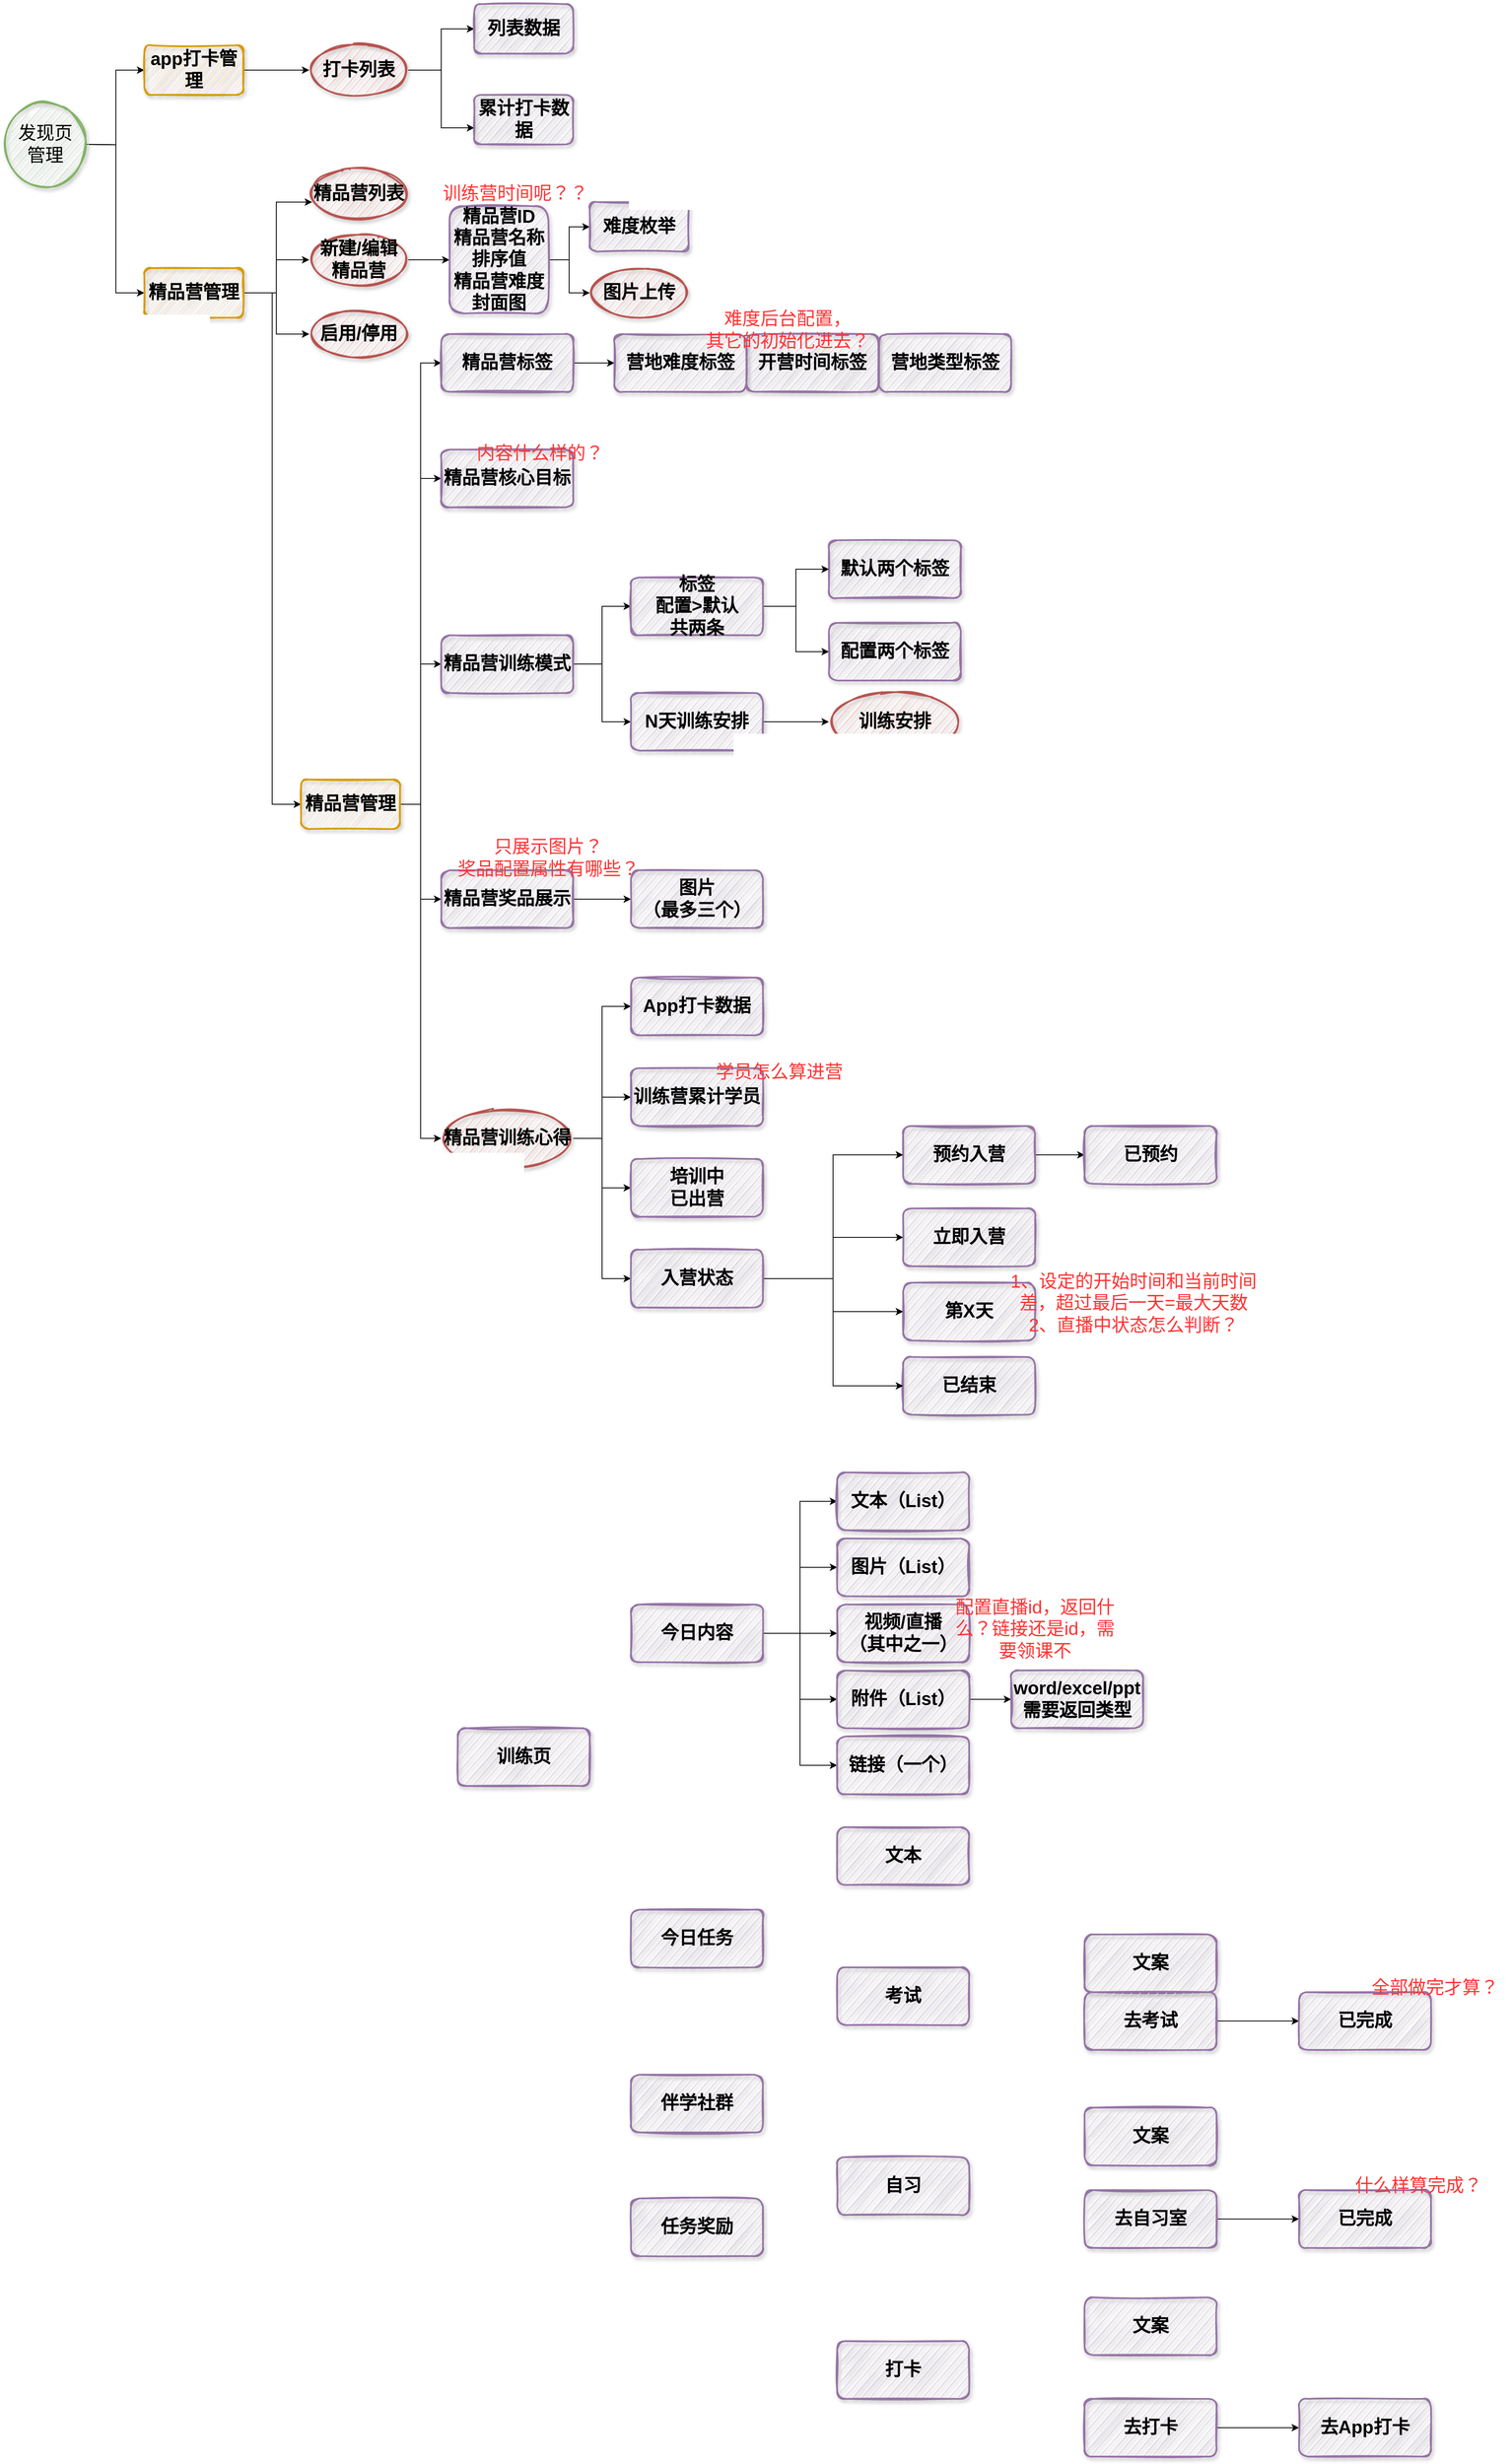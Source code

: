 <mxfile version="16.5.6" type="github">
  <diagram id="2Vl-29mJTYHd3rG5gsJs" name="Page-1">
    <mxGraphModel dx="946" dy="504" grid="1" gridSize="10" guides="1" tooltips="1" connect="1" arrows="1" fold="1" page="1" pageScale="1" pageWidth="827" pageHeight="1169" math="0" shadow="0">
      <root>
        <mxCell id="0" />
        <mxCell id="1" parent="0" />
        <mxCell id="tsZCZAis8NTeMSvLRY_F-6" style="edgeStyle=orthogonalEdgeStyle;rounded=0;orthogonalLoop=1;jettySize=auto;html=1;exitX=1;exitY=0.5;exitDx=0;exitDy=0;exitPerimeter=0;entryX=0;entryY=0.5;entryDx=0;entryDy=0;fontSize=22;" edge="1" parent="1" target="tsZCZAis8NTeMSvLRY_F-4">
          <mxGeometry relative="1" as="geometry">
            <mxPoint x="200" y="260" as="sourcePoint" />
          </mxGeometry>
        </mxCell>
        <mxCell id="tsZCZAis8NTeMSvLRY_F-7" style="edgeStyle=orthogonalEdgeStyle;rounded=0;orthogonalLoop=1;jettySize=auto;html=1;exitX=1;exitY=0.5;exitDx=0;exitDy=0;exitPerimeter=0;entryX=0;entryY=0.5;entryDx=0;entryDy=0;fontSize=22;" edge="1" parent="1" target="tsZCZAis8NTeMSvLRY_F-2">
          <mxGeometry relative="1" as="geometry">
            <mxPoint x="200" y="260" as="sourcePoint" />
          </mxGeometry>
        </mxCell>
        <mxCell id="tsZCZAis8NTeMSvLRY_F-26" value="" style="edgeStyle=orthogonalEdgeStyle;rounded=0;orthogonalLoop=1;jettySize=auto;html=1;fontSize=22;" edge="1" parent="1" source="tsZCZAis8NTeMSvLRY_F-2" target="tsZCZAis8NTeMSvLRY_F-25">
          <mxGeometry relative="1" as="geometry">
            <Array as="points">
              <mxPoint x="430" y="440" />
              <mxPoint x="430" y="330" />
            </Array>
          </mxGeometry>
        </mxCell>
        <mxCell id="tsZCZAis8NTeMSvLRY_F-28" value="" style="edgeStyle=orthogonalEdgeStyle;rounded=0;orthogonalLoop=1;jettySize=auto;html=1;fontSize=22;" edge="1" parent="1" source="tsZCZAis8NTeMSvLRY_F-2" target="tsZCZAis8NTeMSvLRY_F-27">
          <mxGeometry relative="1" as="geometry" />
        </mxCell>
        <mxCell id="tsZCZAis8NTeMSvLRY_F-30" value="" style="edgeStyle=orthogonalEdgeStyle;rounded=0;orthogonalLoop=1;jettySize=auto;html=1;fontSize=22;" edge="1" parent="1" source="tsZCZAis8NTeMSvLRY_F-2" target="tsZCZAis8NTeMSvLRY_F-29">
          <mxGeometry relative="1" as="geometry">
            <Array as="points">
              <mxPoint x="430" y="440" />
              <mxPoint x="430" y="490" />
            </Array>
          </mxGeometry>
        </mxCell>
        <mxCell id="tsZCZAis8NTeMSvLRY_F-32" style="edgeStyle=orthogonalEdgeStyle;rounded=0;orthogonalLoop=1;jettySize=auto;html=1;exitX=1;exitY=0.5;exitDx=0;exitDy=0;fontSize=22;entryX=0;entryY=0.5;entryDx=0;entryDy=0;" edge="1" parent="1" source="tsZCZAis8NTeMSvLRY_F-2" target="tsZCZAis8NTeMSvLRY_F-33">
          <mxGeometry relative="1" as="geometry">
            <mxPoint x="470" y="570" as="targetPoint" />
          </mxGeometry>
        </mxCell>
        <mxCell id="tsZCZAis8NTeMSvLRY_F-2" value="精品营管理" style="rounded=1;whiteSpace=wrap;html=1;fillColor=#ffe6cc;strokeColor=#d79b00;strokeWidth=2;gradientColor=none;shadow=1;sketch=1;fontStyle=1;fontSize=22;" vertex="1" parent="1">
          <mxGeometry x="270" y="410" width="120" height="60" as="geometry" />
        </mxCell>
        <mxCell id="tsZCZAis8NTeMSvLRY_F-14" value="" style="edgeStyle=orthogonalEdgeStyle;rounded=0;orthogonalLoop=1;jettySize=auto;html=1;fontSize=22;" edge="1" parent="1" source="tsZCZAis8NTeMSvLRY_F-4" target="tsZCZAis8NTeMSvLRY_F-13">
          <mxGeometry relative="1" as="geometry" />
        </mxCell>
        <mxCell id="tsZCZAis8NTeMSvLRY_F-4" value="app打卡管理" style="rounded=1;whiteSpace=wrap;html=1;fontSize=22;fillColor=#ffe6cc;strokeColor=#d79b00;strokeWidth=2;gradientColor=none;shadow=1;sketch=1;fontStyle=1;" vertex="1" parent="1">
          <mxGeometry x="270" y="140" width="120" height="60" as="geometry" />
        </mxCell>
        <mxCell id="tsZCZAis8NTeMSvLRY_F-12" value="发现页&lt;br&gt;管理" style="strokeWidth=2;html=1;shape=mxgraph.flowchart.start_2;whiteSpace=wrap;shadow=1;sketch=1;fontSize=22;fillColor=#d5e8d4;strokeColor=#82b366;" vertex="1" parent="1">
          <mxGeometry x="100" y="210" width="100" height="100" as="geometry" />
        </mxCell>
        <mxCell id="tsZCZAis8NTeMSvLRY_F-16" value="" style="edgeStyle=orthogonalEdgeStyle;rounded=0;orthogonalLoop=1;jettySize=auto;html=1;fontSize=22;" edge="1" parent="1" source="tsZCZAis8NTeMSvLRY_F-13" target="tsZCZAis8NTeMSvLRY_F-15">
          <mxGeometry relative="1" as="geometry" />
        </mxCell>
        <mxCell id="tsZCZAis8NTeMSvLRY_F-18" value="" style="edgeStyle=orthogonalEdgeStyle;rounded=0;orthogonalLoop=1;jettySize=auto;html=1;fontSize=22;" edge="1" parent="1" source="tsZCZAis8NTeMSvLRY_F-13" target="tsZCZAis8NTeMSvLRY_F-17">
          <mxGeometry relative="1" as="geometry">
            <Array as="points">
              <mxPoint x="630" y="170" />
              <mxPoint x="630" y="240" />
            </Array>
          </mxGeometry>
        </mxCell>
        <mxCell id="tsZCZAis8NTeMSvLRY_F-13" value="打卡列表" style="ellipse;whiteSpace=wrap;html=1;fontSize=22;fillColor=#f8cecc;strokeColor=#b85450;rounded=1;strokeWidth=2;shadow=1;sketch=1;fontStyle=1;" vertex="1" parent="1">
          <mxGeometry x="470" y="140" width="120" height="60" as="geometry" />
        </mxCell>
        <mxCell id="tsZCZAis8NTeMSvLRY_F-15" value="列表数据" style="whiteSpace=wrap;html=1;fontSize=22;fillColor=#e1d5e7;strokeColor=#9673a6;rounded=1;strokeWidth=2;shadow=1;sketch=1;fontStyle=1;" vertex="1" parent="1">
          <mxGeometry x="670" y="90" width="120" height="60" as="geometry" />
        </mxCell>
        <mxCell id="tsZCZAis8NTeMSvLRY_F-17" value="累计打卡数据" style="whiteSpace=wrap;html=1;fontSize=22;fillColor=#e1d5e7;strokeColor=#9673a6;rounded=1;strokeWidth=2;shadow=1;sketch=1;fontStyle=1;" vertex="1" parent="1">
          <mxGeometry x="670" y="200" width="120" height="60" as="geometry" />
        </mxCell>
        <mxCell id="tsZCZAis8NTeMSvLRY_F-25" value="精品营列表" style="ellipse;whiteSpace=wrap;html=1;fontSize=22;fillColor=#f8cecc;strokeColor=#b85450;rounded=1;strokeWidth=2;shadow=1;sketch=1;fontStyle=1;" vertex="1" parent="1">
          <mxGeometry x="470" y="290" width="120" height="60" as="geometry" />
        </mxCell>
        <mxCell id="tsZCZAis8NTeMSvLRY_F-38" style="edgeStyle=orthogonalEdgeStyle;rounded=0;orthogonalLoop=1;jettySize=auto;html=1;exitX=1;exitY=0.5;exitDx=0;exitDy=0;fontSize=22;" edge="1" parent="1" source="tsZCZAis8NTeMSvLRY_F-27" target="tsZCZAis8NTeMSvLRY_F-35">
          <mxGeometry relative="1" as="geometry" />
        </mxCell>
        <mxCell id="tsZCZAis8NTeMSvLRY_F-27" value="新建/编辑&lt;br&gt;精品营" style="ellipse;whiteSpace=wrap;html=1;fontSize=22;fillColor=#f8cecc;strokeColor=#b85450;rounded=1;strokeWidth=2;shadow=1;sketch=1;fontStyle=1;" vertex="1" parent="1">
          <mxGeometry x="470" y="370" width="120" height="60" as="geometry" />
        </mxCell>
        <mxCell id="tsZCZAis8NTeMSvLRY_F-29" value="启用/停用" style="ellipse;whiteSpace=wrap;html=1;fontSize=22;fillColor=#f8cecc;strokeColor=#b85450;rounded=1;strokeWidth=2;shadow=1;sketch=1;fontStyle=1;" vertex="1" parent="1">
          <mxGeometry x="470" y="460" width="120" height="60" as="geometry" />
        </mxCell>
        <mxCell id="tsZCZAis8NTeMSvLRY_F-93" style="edgeStyle=orthogonalEdgeStyle;rounded=0;orthogonalLoop=1;jettySize=auto;html=1;exitX=1;exitY=0.5;exitDx=0;exitDy=0;entryX=0;entryY=0.5;entryDx=0;entryDy=0;fontSize=22;fontColor=#FF3333;" edge="1" parent="1" source="tsZCZAis8NTeMSvLRY_F-33" target="tsZCZAis8NTeMSvLRY_F-45">
          <mxGeometry relative="1" as="geometry" />
        </mxCell>
        <mxCell id="tsZCZAis8NTeMSvLRY_F-94" style="edgeStyle=orthogonalEdgeStyle;rounded=0;orthogonalLoop=1;jettySize=auto;html=1;exitX=1;exitY=0.5;exitDx=0;exitDy=0;entryX=0;entryY=0.5;entryDx=0;entryDy=0;fontSize=22;fontColor=#FF3333;" edge="1" parent="1" source="tsZCZAis8NTeMSvLRY_F-33" target="tsZCZAis8NTeMSvLRY_F-41">
          <mxGeometry relative="1" as="geometry" />
        </mxCell>
        <mxCell id="tsZCZAis8NTeMSvLRY_F-95" style="edgeStyle=orthogonalEdgeStyle;rounded=0;orthogonalLoop=1;jettySize=auto;html=1;exitX=1;exitY=0.5;exitDx=0;exitDy=0;entryX=0;entryY=0.5;entryDx=0;entryDy=0;fontSize=22;fontColor=#FF3333;" edge="1" parent="1" source="tsZCZAis8NTeMSvLRY_F-33" target="tsZCZAis8NTeMSvLRY_F-42">
          <mxGeometry relative="1" as="geometry" />
        </mxCell>
        <mxCell id="tsZCZAis8NTeMSvLRY_F-96" style="edgeStyle=orthogonalEdgeStyle;rounded=0;orthogonalLoop=1;jettySize=auto;html=1;exitX=1;exitY=0.5;exitDx=0;exitDy=0;entryX=0;entryY=0.5;entryDx=0;entryDy=0;fontSize=22;fontColor=#FF3333;" edge="1" parent="1" source="tsZCZAis8NTeMSvLRY_F-33" target="tsZCZAis8NTeMSvLRY_F-43">
          <mxGeometry relative="1" as="geometry" />
        </mxCell>
        <mxCell id="tsZCZAis8NTeMSvLRY_F-97" style="edgeStyle=orthogonalEdgeStyle;rounded=0;orthogonalLoop=1;jettySize=auto;html=1;exitX=1;exitY=0.5;exitDx=0;exitDy=0;entryX=0;entryY=0.5;entryDx=0;entryDy=0;fontSize=22;fontColor=#FF3333;" edge="1" parent="1" source="tsZCZAis8NTeMSvLRY_F-33" target="tsZCZAis8NTeMSvLRY_F-68">
          <mxGeometry relative="1" as="geometry" />
        </mxCell>
        <mxCell id="tsZCZAis8NTeMSvLRY_F-33" value="&lt;span&gt;精品营管理&lt;/span&gt;" style="rounded=1;whiteSpace=wrap;html=1;fontSize=22;fillColor=#ffe6cc;strokeColor=#d79b00;strokeWidth=2;gradientColor=none;shadow=1;sketch=1;fontStyle=1;" vertex="1" parent="1">
          <mxGeometry x="460" y="1030" width="120" height="60" as="geometry" />
        </mxCell>
        <mxCell id="tsZCZAis8NTeMSvLRY_F-39" style="edgeStyle=orthogonalEdgeStyle;rounded=0;orthogonalLoop=1;jettySize=auto;html=1;exitX=1;exitY=0.5;exitDx=0;exitDy=0;entryX=0;entryY=0.5;entryDx=0;entryDy=0;fontSize=22;" edge="1" parent="1" source="tsZCZAis8NTeMSvLRY_F-35" target="tsZCZAis8NTeMSvLRY_F-37">
          <mxGeometry relative="1" as="geometry" />
        </mxCell>
        <mxCell id="tsZCZAis8NTeMSvLRY_F-40" style="edgeStyle=orthogonalEdgeStyle;rounded=0;orthogonalLoop=1;jettySize=auto;html=1;exitX=1;exitY=0.5;exitDx=0;exitDy=0;entryX=0;entryY=0.5;entryDx=0;entryDy=0;fontSize=22;" edge="1" parent="1" source="tsZCZAis8NTeMSvLRY_F-35" target="tsZCZAis8NTeMSvLRY_F-36">
          <mxGeometry relative="1" as="geometry" />
        </mxCell>
        <mxCell id="tsZCZAis8NTeMSvLRY_F-35" value="精品营ID&lt;br&gt;精品营名称&lt;br&gt;排序值&lt;br&gt;精品营难度&lt;br&gt;封面图" style="whiteSpace=wrap;html=1;fontSize=22;fillColor=#e1d5e7;strokeColor=#9673a6;rounded=1;strokeWidth=2;shadow=1;sketch=1;fontStyle=1;" vertex="1" parent="1">
          <mxGeometry x="640" y="335" width="120" height="130" as="geometry" />
        </mxCell>
        <mxCell id="tsZCZAis8NTeMSvLRY_F-36" value="图片上传" style="ellipse;whiteSpace=wrap;html=1;fontSize=22;fillColor=#f8cecc;strokeColor=#b85450;rounded=1;strokeWidth=2;shadow=1;sketch=1;fontStyle=1;" vertex="1" parent="1">
          <mxGeometry x="810" y="410" width="120" height="60" as="geometry" />
        </mxCell>
        <mxCell id="tsZCZAis8NTeMSvLRY_F-37" value="难度枚举" style="whiteSpace=wrap;html=1;fontSize=22;fillColor=#e1d5e7;strokeColor=#9673a6;rounded=1;strokeWidth=2;shadow=1;sketch=1;fontStyle=1;" vertex="1" parent="1">
          <mxGeometry x="810" y="330" width="120" height="60" as="geometry" />
        </mxCell>
        <mxCell id="tsZCZAis8NTeMSvLRY_F-41" value="精品营核心目标" style="whiteSpace=wrap;html=1;fontSize=22;fillColor=#e1d5e7;strokeColor=#9673a6;rounded=1;strokeWidth=2;shadow=1;sketch=1;fontStyle=1;" vertex="1" parent="1">
          <mxGeometry x="630" y="630" width="160" height="70" as="geometry" />
        </mxCell>
        <mxCell id="tsZCZAis8NTeMSvLRY_F-59" style="edgeStyle=orthogonalEdgeStyle;rounded=0;orthogonalLoop=1;jettySize=auto;html=1;exitX=1;exitY=0.5;exitDx=0;exitDy=0;entryX=0;entryY=0.5;entryDx=0;entryDy=0;fontSize=22;fontColor=#FF3333;" edge="1" parent="1" source="tsZCZAis8NTeMSvLRY_F-42" target="tsZCZAis8NTeMSvLRY_F-55">
          <mxGeometry relative="1" as="geometry" />
        </mxCell>
        <mxCell id="tsZCZAis8NTeMSvLRY_F-60" style="edgeStyle=orthogonalEdgeStyle;rounded=0;orthogonalLoop=1;jettySize=auto;html=1;exitX=1;exitY=0.5;exitDx=0;exitDy=0;entryX=0;entryY=0.5;entryDx=0;entryDy=0;fontSize=22;fontColor=#FF3333;" edge="1" parent="1" source="tsZCZAis8NTeMSvLRY_F-42" target="tsZCZAis8NTeMSvLRY_F-58">
          <mxGeometry relative="1" as="geometry" />
        </mxCell>
        <mxCell id="tsZCZAis8NTeMSvLRY_F-42" value="精品营训练模式" style="whiteSpace=wrap;html=1;fontSize=22;fillColor=#e1d5e7;strokeColor=#9673a6;rounded=1;strokeWidth=2;shadow=1;sketch=1;fontStyle=1;" vertex="1" parent="1">
          <mxGeometry x="630" y="855" width="160" height="70" as="geometry" />
        </mxCell>
        <mxCell id="tsZCZAis8NTeMSvLRY_F-62" style="edgeStyle=orthogonalEdgeStyle;rounded=0;orthogonalLoop=1;jettySize=auto;html=1;exitX=1;exitY=0.5;exitDx=0;exitDy=0;entryX=0;entryY=0.5;entryDx=0;entryDy=0;fontSize=22;fontColor=#FF3333;" edge="1" parent="1" source="tsZCZAis8NTeMSvLRY_F-43" target="tsZCZAis8NTeMSvLRY_F-61">
          <mxGeometry relative="1" as="geometry" />
        </mxCell>
        <mxCell id="tsZCZAis8NTeMSvLRY_F-43" value="精品营奖品展示" style="whiteSpace=wrap;html=1;fontSize=22;fillColor=#e1d5e7;strokeColor=#9673a6;rounded=1;strokeWidth=2;shadow=1;sketch=1;fontStyle=1;" vertex="1" parent="1">
          <mxGeometry x="630" y="1140" width="160" height="70" as="geometry" />
        </mxCell>
        <mxCell id="tsZCZAis8NTeMSvLRY_F-49" value="" style="edgeStyle=orthogonalEdgeStyle;rounded=0;orthogonalLoop=1;jettySize=auto;html=1;fontSize=22;" edge="1" parent="1" source="tsZCZAis8NTeMSvLRY_F-45" target="tsZCZAis8NTeMSvLRY_F-46">
          <mxGeometry relative="1" as="geometry" />
        </mxCell>
        <mxCell id="tsZCZAis8NTeMSvLRY_F-45" value="精品营标签" style="whiteSpace=wrap;html=1;fontSize=22;fillColor=#e1d5e7;strokeColor=#9673a6;rounded=1;strokeWidth=2;shadow=1;sketch=1;fontStyle=1;" vertex="1" parent="1">
          <mxGeometry x="630" y="490" width="160" height="70" as="geometry" />
        </mxCell>
        <mxCell id="tsZCZAis8NTeMSvLRY_F-46" value="营地难度标签" style="whiteSpace=wrap;html=1;fontSize=22;fillColor=#e1d5e7;strokeColor=#9673a6;rounded=1;strokeWidth=2;shadow=1;sketch=1;fontStyle=1;" vertex="1" parent="1">
          <mxGeometry x="840" y="490" width="160" height="70" as="geometry" />
        </mxCell>
        <mxCell id="tsZCZAis8NTeMSvLRY_F-47" value="开营时间标签" style="whiteSpace=wrap;html=1;fontSize=22;fillColor=#e1d5e7;strokeColor=#9673a6;rounded=1;strokeWidth=2;shadow=1;sketch=1;fontStyle=1;" vertex="1" parent="1">
          <mxGeometry x="1000" y="490" width="160" height="70" as="geometry" />
        </mxCell>
        <mxCell id="tsZCZAis8NTeMSvLRY_F-48" value="营地类型标签" style="whiteSpace=wrap;html=1;fontSize=22;fillColor=#e1d5e7;strokeColor=#9673a6;rounded=1;strokeWidth=2;shadow=1;sketch=1;fontStyle=1;" vertex="1" parent="1">
          <mxGeometry x="1161" y="490" width="160" height="70" as="geometry" />
        </mxCell>
        <mxCell id="tsZCZAis8NTeMSvLRY_F-50" value="&lt;font color=&quot;#ff3333&quot;&gt;难度后台配置，&lt;br&gt;其它的初始化进去？&lt;/font&gt;" style="text;html=1;strokeColor=none;fillColor=none;align=center;verticalAlign=middle;whiteSpace=wrap;rounded=0;shadow=1;sketch=1;fontSize=22;" vertex="1" parent="1">
          <mxGeometry x="940" y="480" width="220" height="10" as="geometry" />
        </mxCell>
        <mxCell id="tsZCZAis8NTeMSvLRY_F-51" style="edgeStyle=orthogonalEdgeStyle;rounded=0;orthogonalLoop=1;jettySize=auto;html=1;exitX=0.5;exitY=1;exitDx=0;exitDy=0;fontSize=22;fontColor=#FF3333;" edge="1" parent="1" source="tsZCZAis8NTeMSvLRY_F-50" target="tsZCZAis8NTeMSvLRY_F-50">
          <mxGeometry relative="1" as="geometry" />
        </mxCell>
        <mxCell id="tsZCZAis8NTeMSvLRY_F-52" value="&lt;font color=&quot;#ff3333&quot;&gt;内容什么样的？&lt;/font&gt;" style="text;html=1;strokeColor=none;fillColor=none;align=center;verticalAlign=middle;whiteSpace=wrap;rounded=0;shadow=1;sketch=1;fontSize=22;" vertex="1" parent="1">
          <mxGeometry x="650" y="630" width="200" height="10" as="geometry" />
        </mxCell>
        <mxCell id="tsZCZAis8NTeMSvLRY_F-53" value="默认两个标签" style="whiteSpace=wrap;html=1;fontSize=22;fillColor=#e1d5e7;strokeColor=#9673a6;rounded=1;strokeWidth=2;shadow=1;sketch=1;fontStyle=1;" vertex="1" parent="1">
          <mxGeometry x="1100" y="740" width="160" height="70" as="geometry" />
        </mxCell>
        <mxCell id="tsZCZAis8NTeMSvLRY_F-54" value="配置两个标签" style="whiteSpace=wrap;html=1;fontSize=22;fillColor=#e1d5e7;strokeColor=#9673a6;rounded=1;strokeWidth=2;shadow=1;sketch=1;fontStyle=1;" vertex="1" parent="1">
          <mxGeometry x="1100" y="840" width="160" height="70" as="geometry" />
        </mxCell>
        <mxCell id="tsZCZAis8NTeMSvLRY_F-56" style="edgeStyle=orthogonalEdgeStyle;rounded=0;orthogonalLoop=1;jettySize=auto;html=1;exitX=1;exitY=0.5;exitDx=0;exitDy=0;fontSize=22;fontColor=#FF3333;" edge="1" parent="1" source="tsZCZAis8NTeMSvLRY_F-55" target="tsZCZAis8NTeMSvLRY_F-53">
          <mxGeometry relative="1" as="geometry" />
        </mxCell>
        <mxCell id="tsZCZAis8NTeMSvLRY_F-57" style="edgeStyle=orthogonalEdgeStyle;rounded=0;orthogonalLoop=1;jettySize=auto;html=1;exitX=1;exitY=0.5;exitDx=0;exitDy=0;entryX=0;entryY=0.5;entryDx=0;entryDy=0;fontSize=22;fontColor=#FF3333;" edge="1" parent="1" source="tsZCZAis8NTeMSvLRY_F-55" target="tsZCZAis8NTeMSvLRY_F-54">
          <mxGeometry relative="1" as="geometry" />
        </mxCell>
        <mxCell id="tsZCZAis8NTeMSvLRY_F-55" value="标签&lt;br&gt;配置&amp;gt;默认&lt;br&gt;共两条" style="whiteSpace=wrap;html=1;fontSize=22;fillColor=#e1d5e7;strokeColor=#9673a6;rounded=1;strokeWidth=2;shadow=1;sketch=1;fontStyle=1;" vertex="1" parent="1">
          <mxGeometry x="860" y="785" width="160" height="70" as="geometry" />
        </mxCell>
        <mxCell id="tsZCZAis8NTeMSvLRY_F-92" style="edgeStyle=orthogonalEdgeStyle;rounded=0;orthogonalLoop=1;jettySize=auto;html=1;exitX=1;exitY=0.5;exitDx=0;exitDy=0;entryX=0;entryY=0.5;entryDx=0;entryDy=0;fontSize=22;fontColor=#FF3333;" edge="1" parent="1" source="tsZCZAis8NTeMSvLRY_F-58" target="tsZCZAis8NTeMSvLRY_F-91">
          <mxGeometry relative="1" as="geometry" />
        </mxCell>
        <mxCell id="tsZCZAis8NTeMSvLRY_F-58" value="N天训练安排" style="whiteSpace=wrap;html=1;fontSize=22;fillColor=#e1d5e7;strokeColor=#9673a6;rounded=1;strokeWidth=2;shadow=1;sketch=1;fontStyle=1;" vertex="1" parent="1">
          <mxGeometry x="860" y="925" width="160" height="70" as="geometry" />
        </mxCell>
        <mxCell id="tsZCZAis8NTeMSvLRY_F-61" value="图片&lt;br&gt;（最多三个）" style="whiteSpace=wrap;html=1;fontSize=22;fillColor=#e1d5e7;strokeColor=#9673a6;rounded=1;strokeWidth=2;shadow=1;sketch=1;fontStyle=1;" vertex="1" parent="1">
          <mxGeometry x="860" y="1140" width="160" height="70" as="geometry" />
        </mxCell>
        <mxCell id="tsZCZAis8NTeMSvLRY_F-63" value="&lt;font color=&quot;#ff3333&quot;&gt;只展示图片？&lt;br&gt;奖品配置属性有哪些？&lt;br&gt;&lt;/font&gt;" style="text;html=1;strokeColor=none;fillColor=none;align=center;verticalAlign=middle;whiteSpace=wrap;rounded=0;shadow=1;sketch=1;fontSize=22;" vertex="1" parent="1">
          <mxGeometry x="640" y="1120" width="240" height="10" as="geometry" />
        </mxCell>
        <mxCell id="tsZCZAis8NTeMSvLRY_F-72" style="edgeStyle=orthogonalEdgeStyle;rounded=0;orthogonalLoop=1;jettySize=auto;html=1;exitX=1;exitY=0.5;exitDx=0;exitDy=0;entryX=0;entryY=0.5;entryDx=0;entryDy=0;fontSize=22;fontColor=#FF3333;" edge="1" parent="1" source="tsZCZAis8NTeMSvLRY_F-68" target="tsZCZAis8NTeMSvLRY_F-69">
          <mxGeometry relative="1" as="geometry" />
        </mxCell>
        <mxCell id="tsZCZAis8NTeMSvLRY_F-73" style="edgeStyle=orthogonalEdgeStyle;rounded=0;orthogonalLoop=1;jettySize=auto;html=1;exitX=1;exitY=0.5;exitDx=0;exitDy=0;fontSize=22;fontColor=#FF3333;" edge="1" parent="1" source="tsZCZAis8NTeMSvLRY_F-68" target="tsZCZAis8NTeMSvLRY_F-70">
          <mxGeometry relative="1" as="geometry" />
        </mxCell>
        <mxCell id="tsZCZAis8NTeMSvLRY_F-75" style="edgeStyle=orthogonalEdgeStyle;rounded=0;orthogonalLoop=1;jettySize=auto;html=1;exitX=1;exitY=0.5;exitDx=0;exitDy=0;entryX=0;entryY=0.5;entryDx=0;entryDy=0;fontSize=22;fontColor=#FF3333;" edge="1" parent="1" source="tsZCZAis8NTeMSvLRY_F-68" target="tsZCZAis8NTeMSvLRY_F-74">
          <mxGeometry relative="1" as="geometry" />
        </mxCell>
        <mxCell id="tsZCZAis8NTeMSvLRY_F-84" style="edgeStyle=orthogonalEdgeStyle;rounded=0;orthogonalLoop=1;jettySize=auto;html=1;exitX=1;exitY=0.5;exitDx=0;exitDy=0;entryX=0;entryY=0.5;entryDx=0;entryDy=0;fontSize=22;fontColor=#FF3333;" edge="1" parent="1" source="tsZCZAis8NTeMSvLRY_F-68" target="tsZCZAis8NTeMSvLRY_F-83">
          <mxGeometry relative="1" as="geometry" />
        </mxCell>
        <mxCell id="tsZCZAis8NTeMSvLRY_F-68" value="精品营训练心得" style="ellipse;whiteSpace=wrap;html=1;fontSize=22;fillColor=#f8cecc;strokeColor=#b85450;rounded=1;strokeWidth=2;shadow=1;sketch=1;fontStyle=1;" vertex="1" parent="1">
          <mxGeometry x="630" y="1430" width="160" height="70" as="geometry" />
        </mxCell>
        <mxCell id="tsZCZAis8NTeMSvLRY_F-69" value="App打卡数据" style="whiteSpace=wrap;html=1;fontSize=22;fillColor=#e1d5e7;strokeColor=#9673a6;rounded=1;strokeWidth=2;shadow=1;sketch=1;fontStyle=1;" vertex="1" parent="1">
          <mxGeometry x="860" y="1270" width="160" height="70" as="geometry" />
        </mxCell>
        <mxCell id="tsZCZAis8NTeMSvLRY_F-70" value="训练营累计学员" style="whiteSpace=wrap;html=1;fontSize=22;fillColor=#e1d5e7;strokeColor=#9673a6;rounded=1;strokeWidth=2;shadow=1;sketch=1;fontStyle=1;" vertex="1" parent="1">
          <mxGeometry x="860" y="1380" width="160" height="70" as="geometry" />
        </mxCell>
        <mxCell id="tsZCZAis8NTeMSvLRY_F-71" value="学员怎么算进营" style="text;html=1;strokeColor=none;fillColor=none;align=center;verticalAlign=middle;whiteSpace=wrap;rounded=0;shadow=1;sketch=1;fontSize=22;fontColor=#FF3333;" vertex="1" parent="1">
          <mxGeometry x="960" y="1370" width="160" height="30" as="geometry" />
        </mxCell>
        <mxCell id="tsZCZAis8NTeMSvLRY_F-74" value="培训中&lt;br&gt;已出营" style="whiteSpace=wrap;html=1;fontSize=22;fillColor=#e1d5e7;strokeColor=#9673a6;rounded=1;strokeWidth=2;shadow=1;sketch=1;fontStyle=1;" vertex="1" parent="1">
          <mxGeometry x="860" y="1490" width="160" height="70" as="geometry" />
        </mxCell>
        <mxCell id="tsZCZAis8NTeMSvLRY_F-89" style="edgeStyle=orthogonalEdgeStyle;rounded=0;orthogonalLoop=1;jettySize=auto;html=1;exitX=1;exitY=0.5;exitDx=0;exitDy=0;fontSize=22;fontColor=#FF3333;" edge="1" parent="1" source="tsZCZAis8NTeMSvLRY_F-76" target="tsZCZAis8NTeMSvLRY_F-80">
          <mxGeometry relative="1" as="geometry" />
        </mxCell>
        <mxCell id="tsZCZAis8NTeMSvLRY_F-76" value="预约入营" style="whiteSpace=wrap;html=1;fontSize=22;fillColor=#e1d5e7;strokeColor=#9673a6;rounded=1;strokeWidth=2;shadow=1;sketch=1;fontStyle=1;" vertex="1" parent="1">
          <mxGeometry x="1190" y="1450" width="160" height="70" as="geometry" />
        </mxCell>
        <mxCell id="tsZCZAis8NTeMSvLRY_F-77" value="立即入营" style="whiteSpace=wrap;html=1;fontSize=22;fillColor=#e1d5e7;strokeColor=#9673a6;rounded=1;strokeWidth=2;shadow=1;sketch=1;fontStyle=1;" vertex="1" parent="1">
          <mxGeometry x="1190" y="1550" width="160" height="70" as="geometry" />
        </mxCell>
        <mxCell id="tsZCZAis8NTeMSvLRY_F-78" value="第X天" style="whiteSpace=wrap;html=1;fontSize=22;fillColor=#e1d5e7;strokeColor=#9673a6;rounded=1;strokeWidth=2;shadow=1;sketch=1;fontStyle=1;" vertex="1" parent="1">
          <mxGeometry x="1190" y="1640" width="160" height="70" as="geometry" />
        </mxCell>
        <mxCell id="tsZCZAis8NTeMSvLRY_F-79" value="已结束" style="whiteSpace=wrap;html=1;fontSize=22;fillColor=#e1d5e7;strokeColor=#9673a6;rounded=1;strokeWidth=2;shadow=1;sketch=1;fontStyle=1;" vertex="1" parent="1">
          <mxGeometry x="1190" y="1730" width="160" height="70" as="geometry" />
        </mxCell>
        <mxCell id="tsZCZAis8NTeMSvLRY_F-80" value="已预约" style="whiteSpace=wrap;html=1;fontSize=22;fillColor=#e1d5e7;strokeColor=#9673a6;rounded=1;strokeWidth=2;shadow=1;sketch=1;fontStyle=1;" vertex="1" parent="1">
          <mxGeometry x="1410" y="1450" width="160" height="70" as="geometry" />
        </mxCell>
        <mxCell id="tsZCZAis8NTeMSvLRY_F-82" value="训练营时间呢？？" style="text;html=1;strokeColor=none;fillColor=none;align=center;verticalAlign=middle;whiteSpace=wrap;rounded=0;shadow=1;sketch=1;fontSize=22;fontColor=#FF3333;" vertex="1" parent="1">
          <mxGeometry x="630" y="320" width="180" as="geometry" />
        </mxCell>
        <mxCell id="tsZCZAis8NTeMSvLRY_F-85" style="edgeStyle=orthogonalEdgeStyle;rounded=0;orthogonalLoop=1;jettySize=auto;html=1;exitX=1;exitY=0.5;exitDx=0;exitDy=0;entryX=0;entryY=0.5;entryDx=0;entryDy=0;fontSize=22;fontColor=#FF3333;" edge="1" parent="1" source="tsZCZAis8NTeMSvLRY_F-83" target="tsZCZAis8NTeMSvLRY_F-76">
          <mxGeometry relative="1" as="geometry" />
        </mxCell>
        <mxCell id="tsZCZAis8NTeMSvLRY_F-86" style="edgeStyle=orthogonalEdgeStyle;rounded=0;orthogonalLoop=1;jettySize=auto;html=1;exitX=1;exitY=0.5;exitDx=0;exitDy=0;entryX=0;entryY=0.5;entryDx=0;entryDy=0;fontSize=22;fontColor=#FF3333;" edge="1" parent="1" source="tsZCZAis8NTeMSvLRY_F-83" target="tsZCZAis8NTeMSvLRY_F-77">
          <mxGeometry relative="1" as="geometry" />
        </mxCell>
        <mxCell id="tsZCZAis8NTeMSvLRY_F-87" style="edgeStyle=orthogonalEdgeStyle;rounded=0;orthogonalLoop=1;jettySize=auto;html=1;exitX=1;exitY=0.5;exitDx=0;exitDy=0;entryX=0;entryY=0.5;entryDx=0;entryDy=0;fontSize=22;fontColor=#FF3333;" edge="1" parent="1" source="tsZCZAis8NTeMSvLRY_F-83" target="tsZCZAis8NTeMSvLRY_F-78">
          <mxGeometry relative="1" as="geometry" />
        </mxCell>
        <mxCell id="tsZCZAis8NTeMSvLRY_F-88" style="edgeStyle=orthogonalEdgeStyle;rounded=0;orthogonalLoop=1;jettySize=auto;html=1;exitX=1;exitY=0.5;exitDx=0;exitDy=0;entryX=0;entryY=0.5;entryDx=0;entryDy=0;fontSize=22;fontColor=#FF3333;" edge="1" parent="1" source="tsZCZAis8NTeMSvLRY_F-83" target="tsZCZAis8NTeMSvLRY_F-79">
          <mxGeometry relative="1" as="geometry" />
        </mxCell>
        <mxCell id="tsZCZAis8NTeMSvLRY_F-83" value="入营状态" style="whiteSpace=wrap;html=1;fontSize=22;fillColor=#e1d5e7;strokeColor=#9673a6;rounded=1;strokeWidth=2;shadow=1;sketch=1;fontStyle=1;" vertex="1" parent="1">
          <mxGeometry x="860" y="1600" width="160" height="70" as="geometry" />
        </mxCell>
        <mxCell id="tsZCZAis8NTeMSvLRY_F-90" value="1、设定的开始时间和当前时间差，超过最后一天=最大天数&lt;br&gt;2、直播中状态怎么判断？" style="text;html=1;strokeColor=none;fillColor=none;align=center;verticalAlign=middle;whiteSpace=wrap;rounded=0;shadow=1;sketch=1;fontSize=22;fontColor=#FF3333;" vertex="1" parent="1">
          <mxGeometry x="1310" y="1650" width="319" height="30" as="geometry" />
        </mxCell>
        <mxCell id="tsZCZAis8NTeMSvLRY_F-91" value="训练安排" style="ellipse;whiteSpace=wrap;html=1;fontSize=22;fillColor=#f8cecc;strokeColor=#b85450;rounded=1;strokeWidth=2;shadow=1;sketch=1;fontStyle=1;" vertex="1" parent="1">
          <mxGeometry x="1100" y="925" width="160" height="70" as="geometry" />
        </mxCell>
        <mxCell id="tsZCZAis8NTeMSvLRY_F-99" value="训练页" style="whiteSpace=wrap;html=1;fontSize=22;fillColor=#e1d5e7;strokeColor=#9673a6;rounded=1;strokeWidth=2;shadow=1;sketch=1;fontStyle=1;" vertex="1" parent="1">
          <mxGeometry x="650" y="2180" width="160" height="70" as="geometry" />
        </mxCell>
        <mxCell id="tsZCZAis8NTeMSvLRY_F-109" style="edgeStyle=orthogonalEdgeStyle;rounded=0;orthogonalLoop=1;jettySize=auto;html=1;exitX=1;exitY=0.5;exitDx=0;exitDy=0;entryX=0;entryY=0.5;entryDx=0;entryDy=0;fontSize=22;fontColor=#FF3333;" edge="1" parent="1" source="tsZCZAis8NTeMSvLRY_F-100" target="tsZCZAis8NTeMSvLRY_F-104">
          <mxGeometry relative="1" as="geometry" />
        </mxCell>
        <mxCell id="tsZCZAis8NTeMSvLRY_F-110" style="edgeStyle=orthogonalEdgeStyle;rounded=0;orthogonalLoop=1;jettySize=auto;html=1;exitX=1;exitY=0.5;exitDx=0;exitDy=0;entryX=0;entryY=0.5;entryDx=0;entryDy=0;fontSize=22;fontColor=#FF3333;" edge="1" parent="1" source="tsZCZAis8NTeMSvLRY_F-100" target="tsZCZAis8NTeMSvLRY_F-105">
          <mxGeometry relative="1" as="geometry" />
        </mxCell>
        <mxCell id="tsZCZAis8NTeMSvLRY_F-111" style="edgeStyle=orthogonalEdgeStyle;rounded=0;orthogonalLoop=1;jettySize=auto;html=1;exitX=1;exitY=0.5;exitDx=0;exitDy=0;entryX=0;entryY=0.5;entryDx=0;entryDy=0;fontSize=22;fontColor=#FF3333;" edge="1" parent="1" source="tsZCZAis8NTeMSvLRY_F-100" target="tsZCZAis8NTeMSvLRY_F-106">
          <mxGeometry relative="1" as="geometry" />
        </mxCell>
        <mxCell id="tsZCZAis8NTeMSvLRY_F-112" style="edgeStyle=orthogonalEdgeStyle;rounded=0;orthogonalLoop=1;jettySize=auto;html=1;exitX=1;exitY=0.5;exitDx=0;exitDy=0;entryX=0;entryY=0.5;entryDx=0;entryDy=0;fontSize=22;fontColor=#FF3333;" edge="1" parent="1" source="tsZCZAis8NTeMSvLRY_F-100" target="tsZCZAis8NTeMSvLRY_F-107">
          <mxGeometry relative="1" as="geometry" />
        </mxCell>
        <mxCell id="tsZCZAis8NTeMSvLRY_F-113" style="edgeStyle=orthogonalEdgeStyle;rounded=0;orthogonalLoop=1;jettySize=auto;html=1;exitX=1;exitY=0.5;exitDx=0;exitDy=0;entryX=0;entryY=0.5;entryDx=0;entryDy=0;fontSize=22;fontColor=#FF3333;" edge="1" parent="1" source="tsZCZAis8NTeMSvLRY_F-100" target="tsZCZAis8NTeMSvLRY_F-108">
          <mxGeometry relative="1" as="geometry" />
        </mxCell>
        <mxCell id="tsZCZAis8NTeMSvLRY_F-100" value="今日内容" style="whiteSpace=wrap;html=1;fontSize=22;fillColor=#e1d5e7;strokeColor=#9673a6;rounded=1;strokeWidth=2;shadow=1;sketch=1;fontStyle=1;" vertex="1" parent="1">
          <mxGeometry x="860" y="2030" width="160" height="70" as="geometry" />
        </mxCell>
        <mxCell id="tsZCZAis8NTeMSvLRY_F-101" value="今日任务" style="whiteSpace=wrap;html=1;fontSize=22;fillColor=#e1d5e7;strokeColor=#9673a6;rounded=1;strokeWidth=2;shadow=1;sketch=1;fontStyle=1;" vertex="1" parent="1">
          <mxGeometry x="860" y="2400" width="160" height="70" as="geometry" />
        </mxCell>
        <mxCell id="tsZCZAis8NTeMSvLRY_F-102" value="伴学社群" style="whiteSpace=wrap;html=1;fontSize=22;fillColor=#e1d5e7;strokeColor=#9673a6;rounded=1;strokeWidth=2;shadow=1;sketch=1;fontStyle=1;" vertex="1" parent="1">
          <mxGeometry x="860" y="2600" width="160" height="70" as="geometry" />
        </mxCell>
        <mxCell id="tsZCZAis8NTeMSvLRY_F-103" value="任务奖励" style="whiteSpace=wrap;html=1;fontSize=22;fillColor=#e1d5e7;strokeColor=#9673a6;rounded=1;strokeWidth=2;shadow=1;sketch=1;fontStyle=1;" vertex="1" parent="1">
          <mxGeometry x="860" y="2750" width="160" height="70" as="geometry" />
        </mxCell>
        <mxCell id="tsZCZAis8NTeMSvLRY_F-104" value="文本（List）" style="whiteSpace=wrap;html=1;fontSize=22;fillColor=#e1d5e7;strokeColor=#9673a6;rounded=1;strokeWidth=2;shadow=1;sketch=1;fontStyle=1;" vertex="1" parent="1">
          <mxGeometry x="1110" y="1870" width="160" height="70" as="geometry" />
        </mxCell>
        <mxCell id="tsZCZAis8NTeMSvLRY_F-105" value="图片（List）" style="whiteSpace=wrap;html=1;fontSize=22;fillColor=#e1d5e7;strokeColor=#9673a6;rounded=1;strokeWidth=2;shadow=1;sketch=1;fontStyle=1;" vertex="1" parent="1">
          <mxGeometry x="1110" y="1950" width="160" height="70" as="geometry" />
        </mxCell>
        <mxCell id="tsZCZAis8NTeMSvLRY_F-106" value="视频/直播&lt;br&gt;（其中之一）" style="whiteSpace=wrap;html=1;fontSize=22;fillColor=#e1d5e7;strokeColor=#9673a6;rounded=1;strokeWidth=2;shadow=1;sketch=1;fontStyle=1;" vertex="1" parent="1">
          <mxGeometry x="1110" y="2030" width="160" height="70" as="geometry" />
        </mxCell>
        <mxCell id="tsZCZAis8NTeMSvLRY_F-118" style="edgeStyle=orthogonalEdgeStyle;rounded=0;orthogonalLoop=1;jettySize=auto;html=1;exitX=1;exitY=0.5;exitDx=0;exitDy=0;fontSize=22;fontColor=#FF3333;" edge="1" parent="1" source="tsZCZAis8NTeMSvLRY_F-107" target="tsZCZAis8NTeMSvLRY_F-117">
          <mxGeometry relative="1" as="geometry" />
        </mxCell>
        <mxCell id="tsZCZAis8NTeMSvLRY_F-107" value="附件（List）" style="whiteSpace=wrap;html=1;fontSize=22;fillColor=#e1d5e7;strokeColor=#9673a6;rounded=1;strokeWidth=2;shadow=1;sketch=1;fontStyle=1;" vertex="1" parent="1">
          <mxGeometry x="1110" y="2110" width="160" height="70" as="geometry" />
        </mxCell>
        <mxCell id="tsZCZAis8NTeMSvLRY_F-108" value="链接（一个）" style="whiteSpace=wrap;html=1;fontSize=22;fillColor=#e1d5e7;strokeColor=#9673a6;rounded=1;strokeWidth=2;shadow=1;sketch=1;fontStyle=1;" vertex="1" parent="1">
          <mxGeometry x="1110" y="2190" width="160" height="70" as="geometry" />
        </mxCell>
        <mxCell id="tsZCZAis8NTeMSvLRY_F-114" value="配置直播id，返回什么？链接还是id，需要领课不" style="text;html=1;strokeColor=none;fillColor=none;align=center;verticalAlign=middle;whiteSpace=wrap;rounded=0;shadow=1;sketch=1;fontSize=22;fontColor=#FF3333;" vertex="1" parent="1">
          <mxGeometry x="1250" y="2010" width="200" height="100" as="geometry" />
        </mxCell>
        <mxCell id="tsZCZAis8NTeMSvLRY_F-117" value="word/excel/ppt&lt;br&gt;需要返回类型" style="whiteSpace=wrap;html=1;fontSize=22;fillColor=#e1d5e7;strokeColor=#9673a6;rounded=1;strokeWidth=2;shadow=1;sketch=1;fontStyle=1;" vertex="1" parent="1">
          <mxGeometry x="1321" y="2110" width="160" height="70" as="geometry" />
        </mxCell>
        <mxCell id="tsZCZAis8NTeMSvLRY_F-119" value="文本" style="whiteSpace=wrap;html=1;fontSize=22;fillColor=#e1d5e7;strokeColor=#9673a6;rounded=1;strokeWidth=2;shadow=1;sketch=1;fontStyle=1;" vertex="1" parent="1">
          <mxGeometry x="1110" y="2300" width="160" height="70" as="geometry" />
        </mxCell>
        <mxCell id="tsZCZAis8NTeMSvLRY_F-120" value="考试" style="whiteSpace=wrap;html=1;fontSize=22;fillColor=#e1d5e7;strokeColor=#9673a6;rounded=1;strokeWidth=2;shadow=1;sketch=1;fontStyle=1;" vertex="1" parent="1">
          <mxGeometry x="1110" y="2470" width="160" height="70" as="geometry" />
        </mxCell>
        <mxCell id="tsZCZAis8NTeMSvLRY_F-121" value="自习" style="whiteSpace=wrap;html=1;fontSize=22;fillColor=#e1d5e7;strokeColor=#9673a6;rounded=1;strokeWidth=2;shadow=1;sketch=1;fontStyle=1;" vertex="1" parent="1">
          <mxGeometry x="1110" y="2700" width="160" height="70" as="geometry" />
        </mxCell>
        <mxCell id="tsZCZAis8NTeMSvLRY_F-122" value="打卡" style="whiteSpace=wrap;html=1;fontSize=22;fillColor=#e1d5e7;strokeColor=#9673a6;rounded=1;strokeWidth=2;shadow=1;sketch=1;fontStyle=1;" vertex="1" parent="1">
          <mxGeometry x="1110" y="2923" width="160" height="70" as="geometry" />
        </mxCell>
        <mxCell id="tsZCZAis8NTeMSvLRY_F-126" value="文案" style="whiteSpace=wrap;html=1;fontSize=22;fillColor=#e1d5e7;strokeColor=#9673a6;rounded=1;strokeWidth=2;shadow=1;sketch=1;fontStyle=1;" vertex="1" parent="1">
          <mxGeometry x="1410" y="2430" width="160" height="70" as="geometry" />
        </mxCell>
        <mxCell id="tsZCZAis8NTeMSvLRY_F-130" style="edgeStyle=orthogonalEdgeStyle;rounded=0;orthogonalLoop=1;jettySize=auto;html=1;exitX=1;exitY=0.5;exitDx=0;exitDy=0;entryX=0;entryY=0.5;entryDx=0;entryDy=0;fontSize=22;fontColor=#FF3333;" edge="1" parent="1" source="tsZCZAis8NTeMSvLRY_F-127" target="tsZCZAis8NTeMSvLRY_F-128">
          <mxGeometry relative="1" as="geometry" />
        </mxCell>
        <mxCell id="tsZCZAis8NTeMSvLRY_F-127" value="去考试" style="whiteSpace=wrap;html=1;fontSize=22;fillColor=#e1d5e7;strokeColor=#9673a6;rounded=1;strokeWidth=2;shadow=1;sketch=1;fontStyle=1;" vertex="1" parent="1">
          <mxGeometry x="1410" y="2500" width="160" height="70" as="geometry" />
        </mxCell>
        <mxCell id="tsZCZAis8NTeMSvLRY_F-128" value="已完成" style="whiteSpace=wrap;html=1;fontSize=22;fillColor=#e1d5e7;strokeColor=#9673a6;rounded=1;strokeWidth=2;shadow=1;sketch=1;fontStyle=1;" vertex="1" parent="1">
          <mxGeometry x="1670" y="2500" width="160" height="70" as="geometry" />
        </mxCell>
        <mxCell id="tsZCZAis8NTeMSvLRY_F-129" value="全部做完才算？" style="text;html=1;strokeColor=none;fillColor=none;align=center;verticalAlign=middle;whiteSpace=wrap;rounded=0;shadow=1;sketch=1;fontSize=22;fontColor=#FF3333;" vertex="1" parent="1">
          <mxGeometry x="1750" y="2480" width="170" height="30" as="geometry" />
        </mxCell>
        <mxCell id="tsZCZAis8NTeMSvLRY_F-131" value="文案" style="whiteSpace=wrap;html=1;fontSize=22;fillColor=#e1d5e7;strokeColor=#9673a6;rounded=1;strokeWidth=2;shadow=1;sketch=1;fontStyle=1;" vertex="1" parent="1">
          <mxGeometry x="1410" y="2640" width="160" height="70" as="geometry" />
        </mxCell>
        <mxCell id="tsZCZAis8NTeMSvLRY_F-135" style="edgeStyle=orthogonalEdgeStyle;rounded=0;orthogonalLoop=1;jettySize=auto;html=1;exitX=1;exitY=0.5;exitDx=0;exitDy=0;entryX=0;entryY=0.5;entryDx=0;entryDy=0;fontSize=22;fontColor=#FF3333;" edge="1" parent="1" source="tsZCZAis8NTeMSvLRY_F-132" target="tsZCZAis8NTeMSvLRY_F-134">
          <mxGeometry relative="1" as="geometry" />
        </mxCell>
        <mxCell id="tsZCZAis8NTeMSvLRY_F-132" value="去自习室" style="whiteSpace=wrap;html=1;fontSize=22;fillColor=#e1d5e7;strokeColor=#9673a6;rounded=1;strokeWidth=2;shadow=1;sketch=1;fontStyle=1;" vertex="1" parent="1">
          <mxGeometry x="1410" y="2740" width="160" height="70" as="geometry" />
        </mxCell>
        <mxCell id="tsZCZAis8NTeMSvLRY_F-134" value="已完成" style="whiteSpace=wrap;html=1;fontSize=22;fillColor=#e1d5e7;strokeColor=#9673a6;rounded=1;strokeWidth=2;shadow=1;sketch=1;fontStyle=1;" vertex="1" parent="1">
          <mxGeometry x="1670" y="2740" width="160" height="70" as="geometry" />
        </mxCell>
        <mxCell id="tsZCZAis8NTeMSvLRY_F-136" value="什么样算完成？" style="text;html=1;strokeColor=none;fillColor=none;align=center;verticalAlign=middle;whiteSpace=wrap;rounded=0;shadow=1;sketch=1;fontSize=22;fontColor=#FF3333;" vertex="1" parent="1">
          <mxGeometry x="1730" y="2720" width="170" height="30" as="geometry" />
        </mxCell>
        <mxCell id="tsZCZAis8NTeMSvLRY_F-137" value="文案" style="whiteSpace=wrap;html=1;fontSize=22;fillColor=#e1d5e7;strokeColor=#9673a6;rounded=1;strokeWidth=2;shadow=1;sketch=1;fontStyle=1;" vertex="1" parent="1">
          <mxGeometry x="1410" y="2870" width="160" height="70" as="geometry" />
        </mxCell>
        <mxCell id="tsZCZAis8NTeMSvLRY_F-140" style="edgeStyle=orthogonalEdgeStyle;rounded=0;orthogonalLoop=1;jettySize=auto;html=1;exitX=1;exitY=0.5;exitDx=0;exitDy=0;entryX=0;entryY=0.5;entryDx=0;entryDy=0;fontSize=22;fontColor=#FF3333;" edge="1" parent="1" source="tsZCZAis8NTeMSvLRY_F-138" target="tsZCZAis8NTeMSvLRY_F-139">
          <mxGeometry relative="1" as="geometry" />
        </mxCell>
        <mxCell id="tsZCZAis8NTeMSvLRY_F-138" value="去打卡" style="whiteSpace=wrap;html=1;fontSize=22;fillColor=#e1d5e7;strokeColor=#9673a6;rounded=1;strokeWidth=2;shadow=1;sketch=1;fontStyle=1;" vertex="1" parent="1">
          <mxGeometry x="1410" y="2993" width="160" height="70" as="geometry" />
        </mxCell>
        <mxCell id="tsZCZAis8NTeMSvLRY_F-139" value="去App打卡" style="whiteSpace=wrap;html=1;fontSize=22;fillColor=#e1d5e7;strokeColor=#9673a6;rounded=1;strokeWidth=2;shadow=1;sketch=1;fontStyle=1;" vertex="1" parent="1">
          <mxGeometry x="1670" y="2993" width="160" height="70" as="geometry" />
        </mxCell>
      </root>
    </mxGraphModel>
  </diagram>
</mxfile>
